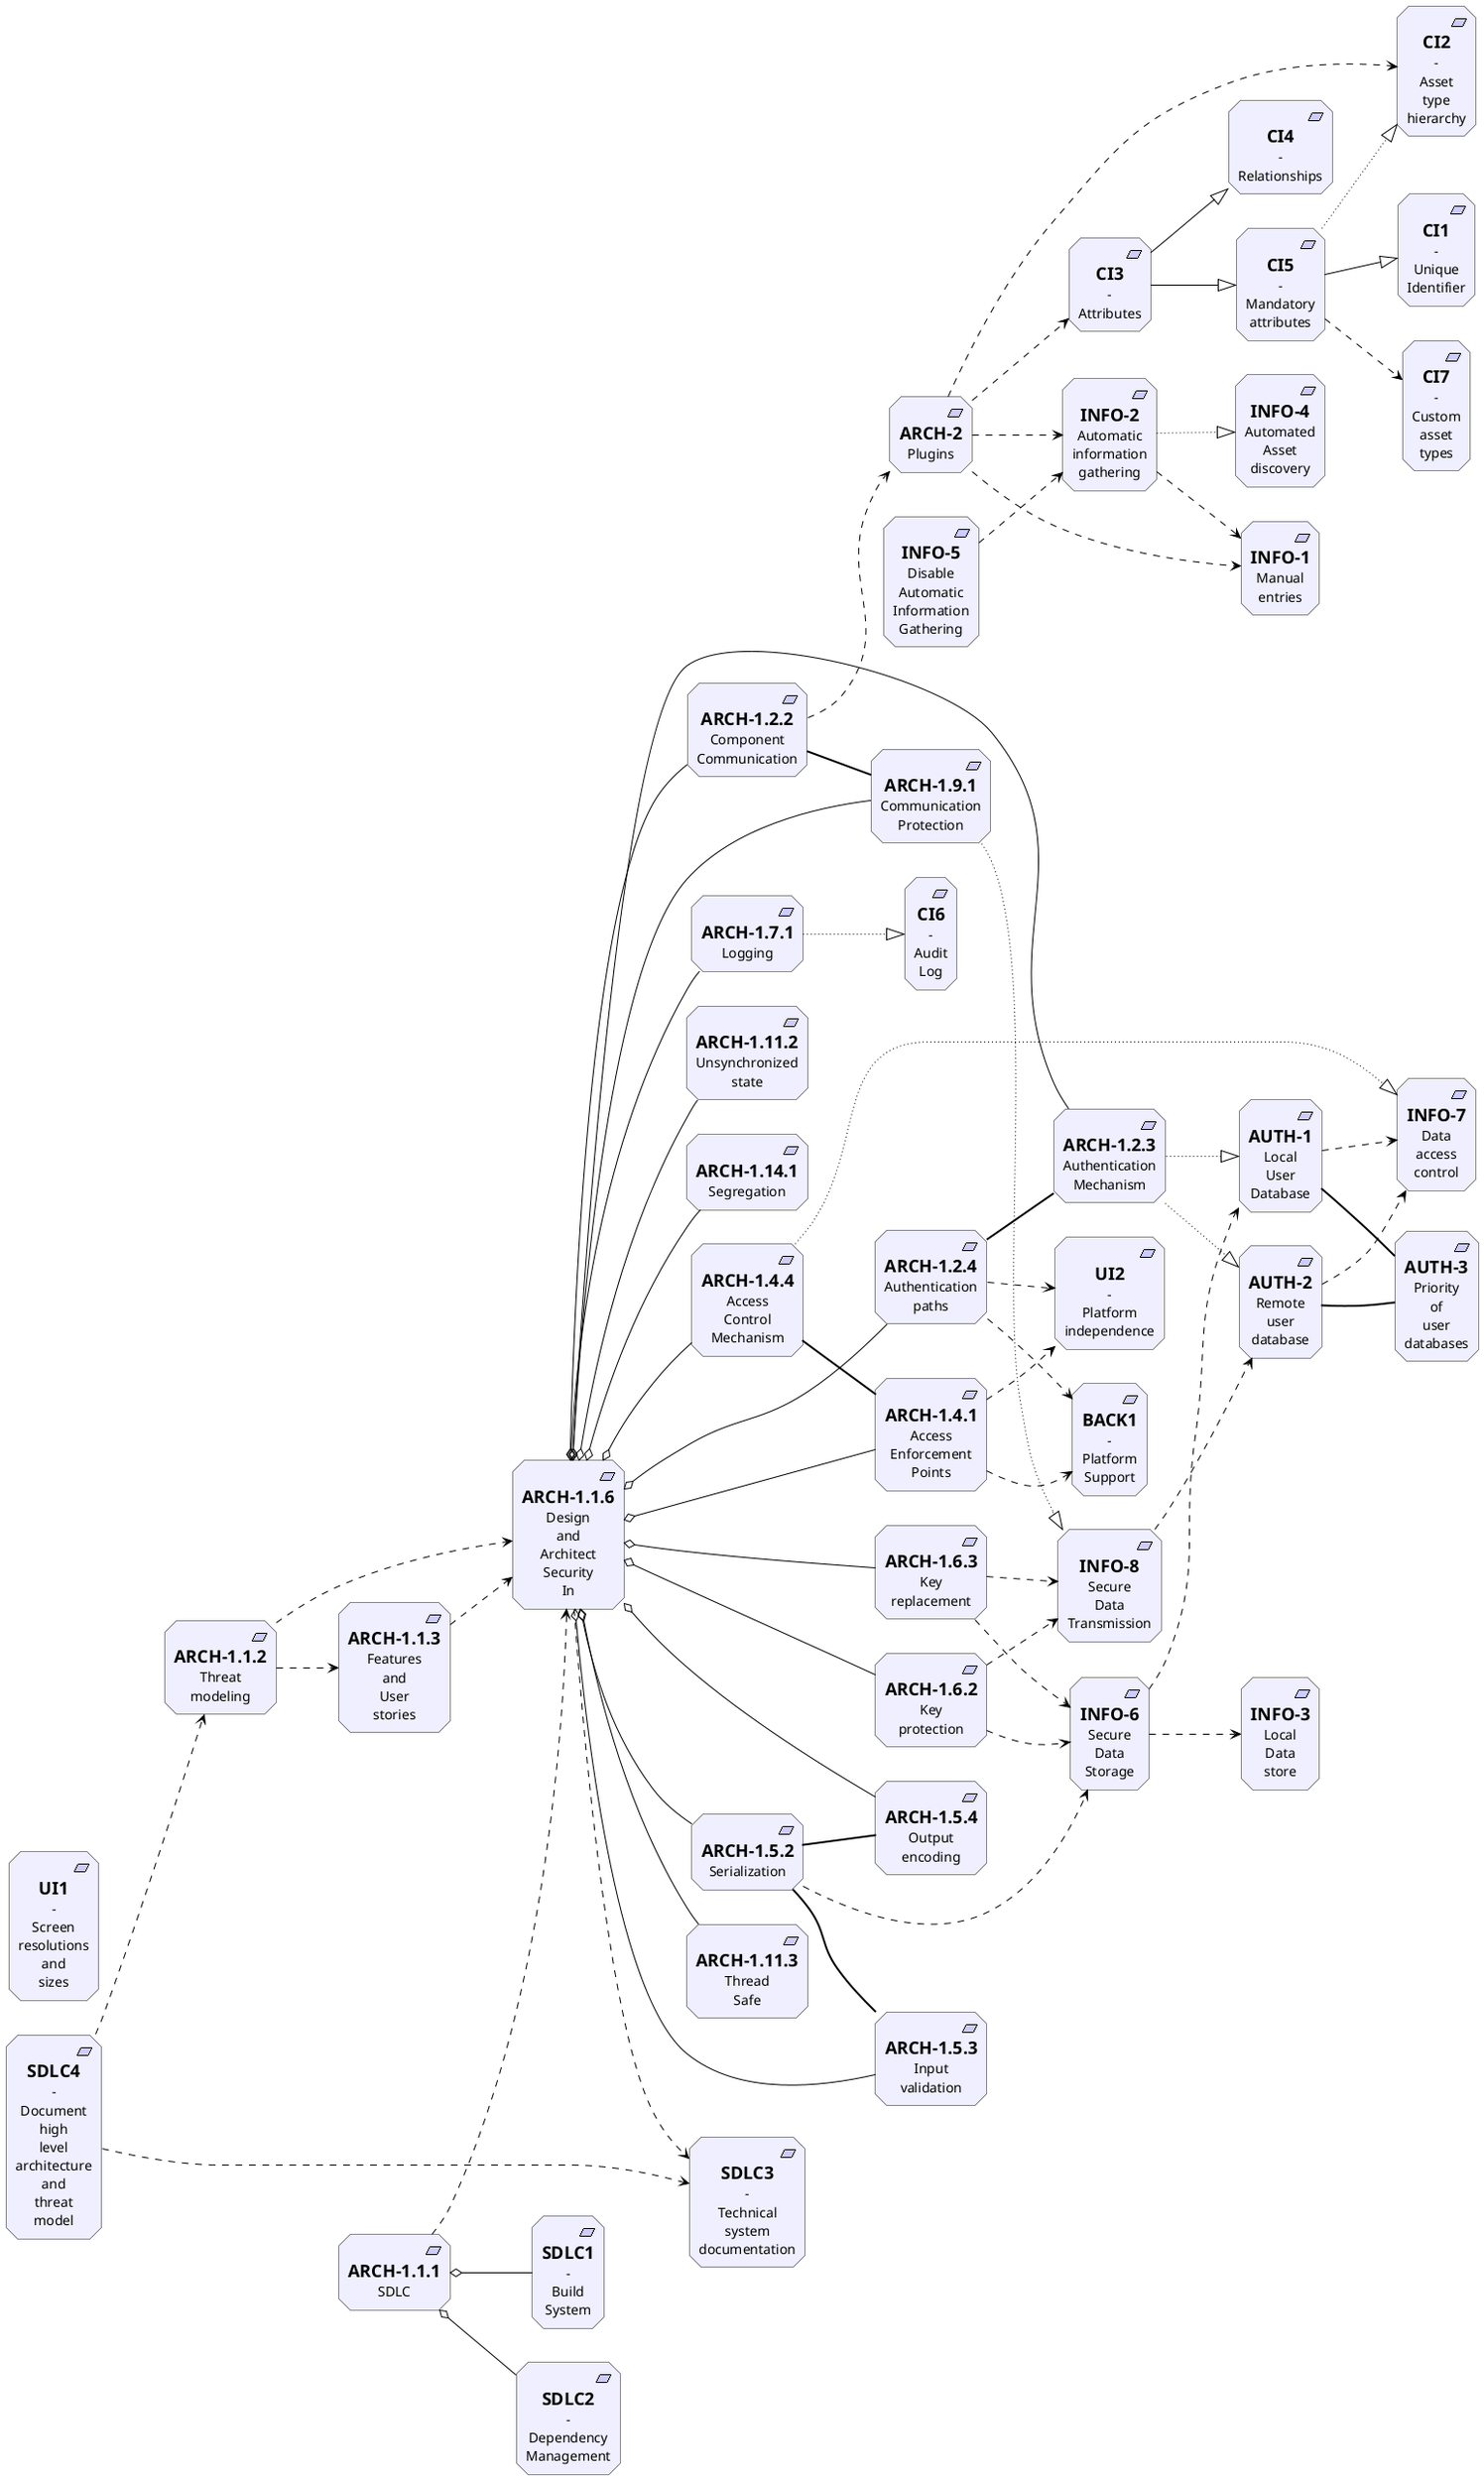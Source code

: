 
@startuml Goals
!include <archimate/Archimate>
left to right direction

Motivation_Requirement("CI1UniqueIdentifier", "=CI1\n-\nUnique\nIdentifier")
Motivation_Requirement("CI2Assettypehierarchy", "=CI2\n-\nAsset\ntype\nhierarchy")
Motivation_Requirement("CI3Attributes", "=CI3\n-\nAttributes")
Motivation_Requirement("CI4Relationships", "=CI4\n-\nRelationships")
Motivation_Requirement("CI5Mandatoryattributes", "=CI5\n-\nMandatory\nattributes")
Motivation_Requirement("CI7Customassettypes", "=CI7\n-\nCustom\nasset\ntypes")
Motivation_Requirement("AUTH2Remoteuserdatabase", "=AUTH-2\nRemote\nuser\ndatabase")
Motivation_Requirement("INFO4AutomatedAssetdiscovery", "=INFO-4\nAutomated\nAsset\ndiscovery")
Motivation_Requirement("INFO5DisableAutomaticInformationGathering", "=INFO-5\nDisable\nAutomatic\nInformation\nGathering")
Motivation_Requirement("CI6AuditLog", "=CI6\n-\nAudit\nLog")
Motivation_Requirement("AUTH1LocalUserDatabase", "=AUTH-1\nLocal\nUser\nDatabase")
Motivation_Requirement("INFO1Manualentries", "=INFO-1\nManual\nentries")
Motivation_Requirement("INFO2Automaticinformationgathering", "=INFO-2\nAutomatic\ninformation\ngathering")
Motivation_Requirement("INFO7Dataaccesscontrol", "=INFO-7\nData\naccess\ncontrol")
Motivation_Requirement("INFO8SecureDataTransmission", "=INFO-8\nSecure\nData\nTransmission")
Motivation_Requirement("AUTH3Priorityofuserdatabases", "=AUTH-3\nPriority\nof\nuser\ndatabases")
Motivation_Requirement("INFO6SecureDataStorage", "=INFO-6\nSecure\nData\nStorage")
Motivation_Requirement("ARCH113FeaturesandUserstories", "=ARCH-1.1.3\nFeatures\nand\nUser\nstories")
Motivation_Requirement("ARCH112Threatmodeling", "=ARCH-1.1.2\nThreat\nmodeling")
Motivation_Requirement("ARCH122ComponentCommunication", "=ARCH-1.2.2\nComponent\nCommunication")
Motivation_Requirement("ARCH123AuthenticationMechanism", "=ARCH-1.2.3\nAuthentication\nMechanism")
Motivation_Requirement("ARCH144AccessControlMechanism", "=ARCH-1.4.4\nAccess\nControl\nMechanism")
Motivation_Requirement("ARCH171Logging", "=ARCH-1.7.1\nLogging")
Motivation_Requirement("ARCH1112Unsynchronizedstate", "=ARCH-1.11.2\nUnsynchronized\nstate")
Motivation_Requirement("ARCH1141Segregation", "=ARCH-1.14.1\nSegregation")
Motivation_Requirement("ARCH162Keyprotection", "=ARCH-1.6.2\nKey\nprotection")
Motivation_Requirement("ARCH163Keyreplacement", "=ARCH-1.6.3\nKey\nreplacement")
Motivation_Requirement("ARCH116DesignandArchitectSecurityIn", "=ARCH-1.1.6\nDesign\nand\nArchitect\nSecurity\nIn")
Motivation_Requirement("ARCH111SDLC", "=ARCH-1.1.1\nSDLC")
Motivation_Requirement("ARCH124Authenticationpaths", "=ARCH-1.2.4\nAuthentication\npaths")
Motivation_Requirement("ARCH141AccessEnforcementPoints", "=ARCH-1.4.1\nAccess\nEnforcement\nPoints")
Motivation_Requirement("ARCH152Serialization", "=ARCH-1.5.2\nSerialization")
Motivation_Requirement("ARCH153Inputvalidation", "=ARCH-1.5.3\nInput\nvalidation")
Motivation_Requirement("ARCH154Outputencoding", "=ARCH-1.5.4\nOutput\nencoding")
Motivation_Requirement("ARCH1113ThreadSafe", "=ARCH-1.11.3\nThread\nSafe")
Motivation_Requirement("SDLC4Documenthighlevelarchitectureandthreatmodel", "=SDLC4\n-\nDocument\nhigh\nlevel\narchitecture\nand\nthreat\nmodel")
Motivation_Requirement("ARCH191CommunicationProtection", "=ARCH-1.9.1\nCommunication\nProtection")
Motivation_Requirement("INFO3LocalDatastore", "=INFO-3\nLocal\nData\nstore")
Motivation_Requirement("ARCH2Plugins", "=ARCH-2\nPlugins")
Motivation_Requirement("SDLC1BuildSystem", "=SDLC1\n-\nBuild\nSystem")
Motivation_Requirement("SDLC2DependencyManagement", "=SDLC2\n-\nDependency\nManagement")
Motivation_Requirement("SDLC3Technicalsystemdocumentation", "=SDLC3\n-\nTechnical\nsystem\ndocumentation")
Motivation_Requirement("UI1Screenresolutionsandsizes", "=UI1\n-\nScreen\nresolutions\nand\nsizes")
Motivation_Requirement("UI2Platformindependence", "=UI2\n-\nPlatform\nindependence")
Motivation_Requirement("BACK1PlatformSupport", "=BACK1\n-\nPlatform\nSupport")
Rel_Influence("ARCH112Threatmodeling", "ARCH113FeaturesandUserstories")
Rel_Influence("SDLC4Documenthighlevelarchitectureandthreatmodel", "ARCH112Threatmodeling")
Rel_Influence("ARCH113FeaturesandUserstories", "ARCH116DesignandArchitectSecurityIn")
Rel_Influence("ARCH112Threatmodeling", "ARCH116DesignandArchitectSecurityIn")
Rel_Influence("ARCH111SDLC", "ARCH116DesignandArchitectSecurityIn")
Rel_Aggregation("ARCH116DesignandArchitectSecurityIn", "ARCH122ComponentCommunication")
Rel_Aggregation("ARCH116DesignandArchitectSecurityIn", "ARCH124Authenticationpaths")
Rel_Aggregation("ARCH116DesignandArchitectSecurityIn", "ARCH123AuthenticationMechanism")
Rel_Association("ARCH124Authenticationpaths", "ARCH123AuthenticationMechanism")
Rel_Aggregation("ARCH116DesignandArchitectSecurityIn", "ARCH141AccessEnforcementPoints")
Rel_Association("ARCH144AccessControlMechanism", "ARCH141AccessEnforcementPoints")
Rel_Aggregation("ARCH116DesignandArchitectSecurityIn", "ARCH144AccessControlMechanism")
Rel_Aggregation("ARCH116DesignandArchitectSecurityIn", "ARCH152Serialization")
Rel_Aggregation("ARCH116DesignandArchitectSecurityIn", "ARCH153Inputvalidation")
Rel_Association("ARCH152Serialization", "ARCH153Inputvalidation")
Rel_Aggregation("ARCH116DesignandArchitectSecurityIn", "ARCH154Outputencoding")
Rel_Association("ARCH152Serialization", "ARCH154Outputencoding")
Rel_Aggregation("ARCH116DesignandArchitectSecurityIn", "ARCH171Logging")
Rel_Aggregation("ARCH116DesignandArchitectSecurityIn", "ARCH1112Unsynchronizedstate")
Rel_Aggregation("ARCH116DesignandArchitectSecurityIn", "ARCH1113ThreadSafe")
Rel_Aggregation("ARCH116DesignandArchitectSecurityIn", "ARCH1141Segregation")
Rel_Realization("ARCH123AuthenticationMechanism", "AUTH1LocalUserDatabase")
Rel_Influence("INFO6SecureDataStorage", "AUTH1LocalUserDatabase")
Rel_Realization("ARCH123AuthenticationMechanism", "AUTH2Remoteuserdatabase")
Rel_Influence("INFO8SecureDataTransmission", "AUTH2Remoteuserdatabase")
Rel_Association("AUTH1LocalUserDatabase", "AUTH3Priorityofuserdatabases")
Rel_Association("AUTH2Remoteuserdatabase", "AUTH3Priorityofuserdatabases")
Rel_Influence("INFO2Automaticinformationgathering", "INFO1Manualentries")
Rel_Influence("ARCH2Plugins", "INFO1Manualentries")
Rel_Influence("ARCH2Plugins", "INFO2Automaticinformationgathering")
Rel_Influence("INFO5DisableAutomaticInformationGathering", "INFO2Automaticinformationgathering")
Rel_Influence("INFO6SecureDataStorage", "INFO3LocalDatastore")
Rel_Specialization("CI5Mandatoryattributes", "CI1UniqueIdentifier")
Rel_Realization("CI5Mandatoryattributes", "CI2Assettypehierarchy")
Rel_Influence("ARCH2Plugins", "CI2Assettypehierarchy")
Rel_Influence("ARCH2Plugins", "CI3Attributes")
Rel_Specialization("CI3Attributes", "CI4Relationships")
Rel_Specialization("CI3Attributes", "CI5Mandatoryattributes")
Rel_Realization("ARCH171Logging", "CI6AuditLog")
Rel_Influence("CI5Mandatoryattributes", "CI7Customassettypes")
Rel_Realization("INFO2Automaticinformationgathering", "INFO4AutomatedAssetdiscovery")
Rel_Influence("ARCH122ComponentCommunication", "ARCH2Plugins")
Rel_Aggregation("ARCH116DesignandArchitectSecurityIn", "ARCH162Keyprotection")
Rel_Aggregation("ARCH116DesignandArchitectSecurityIn", "ARCH163Keyreplacement")
Rel_Aggregation("ARCH111SDLC", "SDLC1BuildSystem")
Rel_Aggregation("ARCH111SDLC", "SDLC2DependencyManagement")
Rel_Influence("ARCH116DesignandArchitectSecurityIn", "SDLC3Technicalsystemdocumentation")
Rel_Influence("SDLC4Documenthighlevelarchitectureandthreatmodel", "SDLC3Technicalsystemdocumentation")
Rel_Influence("ARCH124Authenticationpaths", "UI2Platformindependence")
Rel_Influence("ARCH141AccessEnforcementPoints", "UI2Platformindependence")
Rel_Influence("ARCH124Authenticationpaths", "BACK1PlatformSupport")
Rel_Influence("ARCH141AccessEnforcementPoints", "BACK1PlatformSupport")
Rel_Influence("ARCH152Serialization", "INFO6SecureDataStorage")
Rel_Influence("ARCH162Keyprotection", "INFO6SecureDataStorage")
Rel_Influence("ARCH163Keyreplacement", "INFO6SecureDataStorage")
Rel_Realization("ARCH144AccessControlMechanism", "INFO7Dataaccesscontrol")
Rel_Influence("AUTH1LocalUserDatabase", "INFO7Dataaccesscontrol")
Rel_Influence("AUTH2Remoteuserdatabase", "INFO7Dataaccesscontrol")
Rel_Influence("ARCH162Keyprotection", "INFO8SecureDataTransmission")
Rel_Influence("ARCH163Keyreplacement", "INFO8SecureDataTransmission")
Rel_Realization("ARCH191CommunicationProtection", "INFO8SecureDataTransmission")
Rel_Aggregation("ARCH116DesignandArchitectSecurityIn", "ARCH191CommunicationProtection")
Rel_Association("ARCH122ComponentCommunication", "ARCH191CommunicationProtection")
@enduml
    